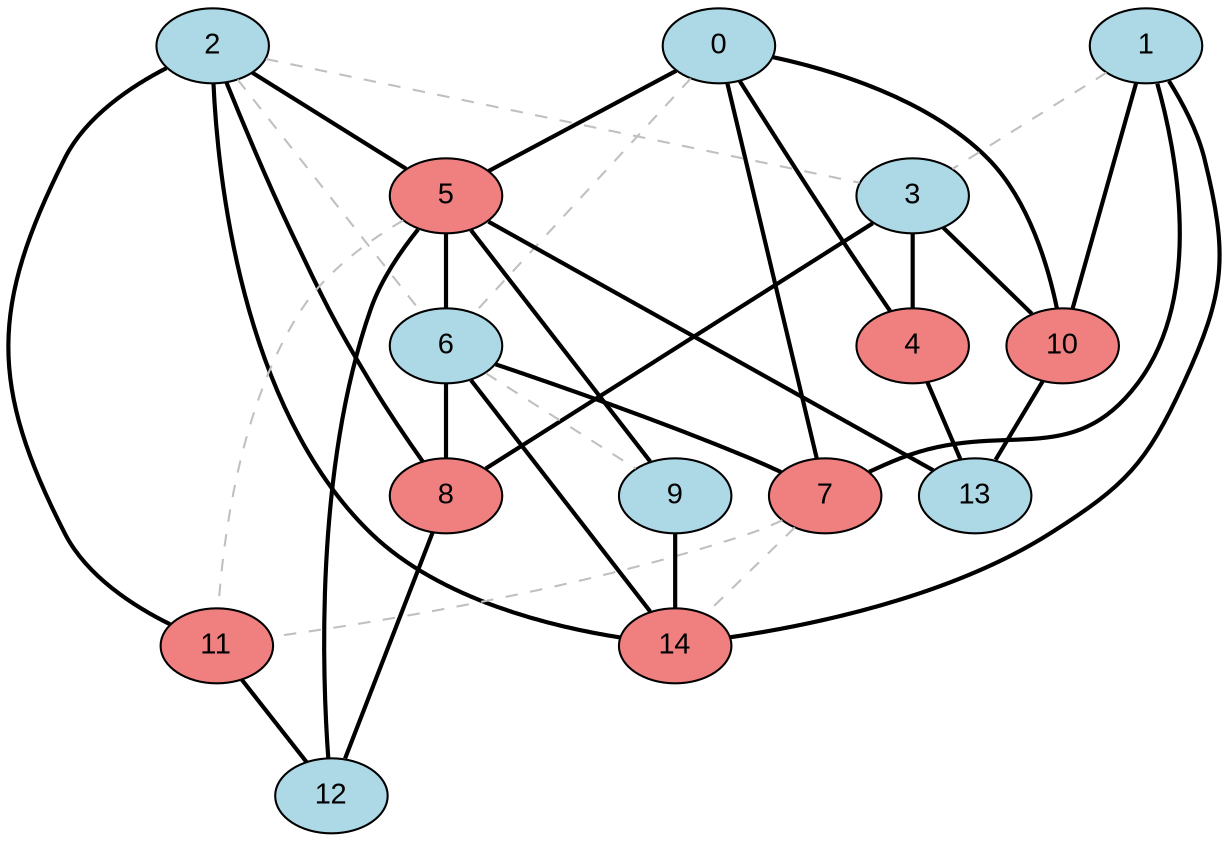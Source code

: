 graph MaxCutGreedy {
  node [style=filled, fontname="Arial"];
  0 [fillcolor=lightblue];
  1 [fillcolor=lightblue];
  2 [fillcolor=lightblue];
  3 [fillcolor=lightblue];
  4 [fillcolor=lightcoral];
  5 [fillcolor=lightcoral];
  6 [fillcolor=lightblue];
  7 [fillcolor=lightcoral];
  8 [fillcolor=lightcoral];
  9 [fillcolor=lightblue];
  10 [fillcolor=lightcoral];
  11 [fillcolor=lightcoral];
  12 [fillcolor=lightblue];
  13 [fillcolor=lightblue];
  14 [fillcolor=lightcoral];
  0 -- 4 [color=black, style=bold];
  0 -- 5 [color=black, style=bold];
  0 -- 6 [color=gray, style=dashed];
  0 -- 7 [color=black, style=bold];
  0 -- 10 [color=black, style=bold];
  1 -- 3 [color=gray, style=dashed];
  1 -- 7 [color=black, style=bold];
  1 -- 10 [color=black, style=bold];
  1 -- 14 [color=black, style=bold];
  2 -- 3 [color=gray, style=dashed];
  2 -- 5 [color=black, style=bold];
  2 -- 6 [color=gray, style=dashed];
  2 -- 8 [color=black, style=bold];
  2 -- 11 [color=black, style=bold];
  2 -- 14 [color=black, style=bold];
  3 -- 4 [color=black, style=bold];
  3 -- 8 [color=black, style=bold];
  3 -- 10 [color=black, style=bold];
  4 -- 13 [color=black, style=bold];
  5 -- 6 [color=black, style=bold];
  5 -- 9 [color=black, style=bold];
  5 -- 11 [color=gray, style=dashed];
  5 -- 12 [color=black, style=bold];
  5 -- 13 [color=black, style=bold];
  6 -- 7 [color=black, style=bold];
  6 -- 8 [color=black, style=bold];
  6 -- 9 [color=gray, style=dashed];
  6 -- 14 [color=black, style=bold];
  7 -- 11 [color=gray, style=dashed];
  7 -- 14 [color=gray, style=dashed];
  8 -- 12 [color=black, style=bold];
  9 -- 14 [color=black, style=bold];
  10 -- 13 [color=black, style=bold];
  11 -- 12 [color=black, style=bold];
}
